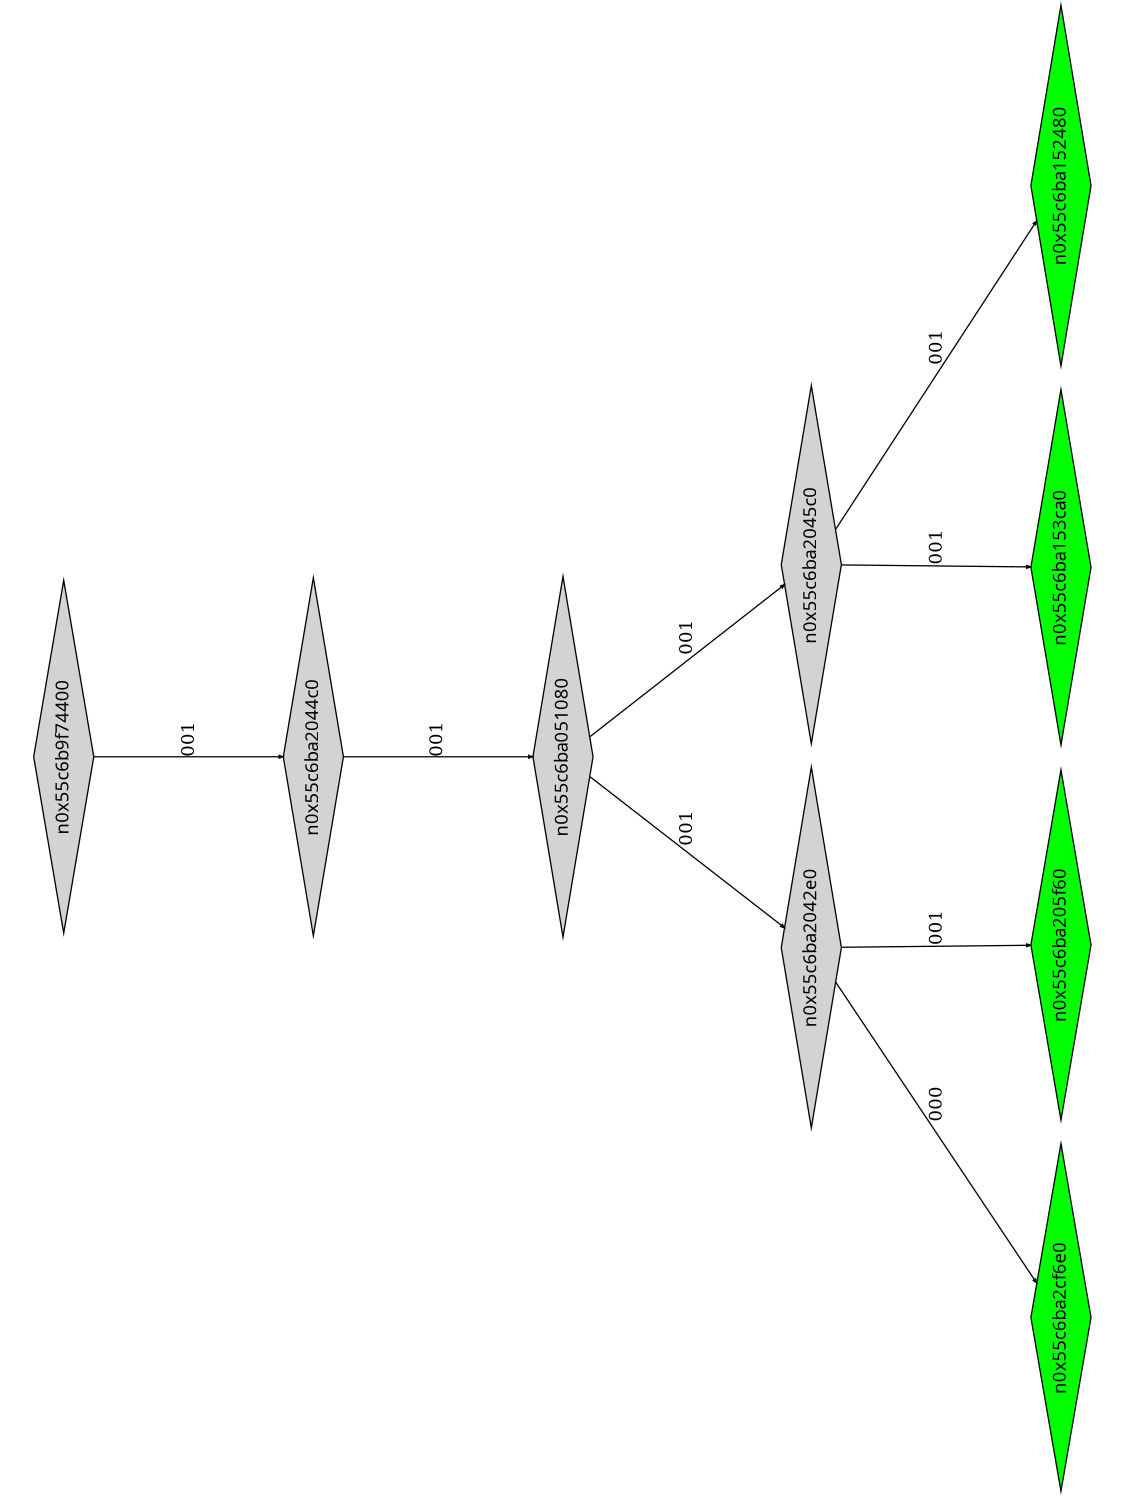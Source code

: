 digraph G {
	size="10,7.5";
	ratio=fill;
	rotate=90;
	center = "true";
	node [style="filled",width=.1,height=.1,fontname="Terminus"]
	edge [arrowsize=.3]
	n0x55c6b9f74400 [shape=diamond];
	n0x55c6b9f74400 -> n0x55c6ba2044c0 [label=001];
	n0x55c6ba2044c0 [shape=diamond];
	n0x55c6ba2044c0 -> n0x55c6ba051080 [label=001];
	n0x55c6ba051080 [shape=diamond];
	n0x55c6ba051080 -> n0x55c6ba2042e0 [label=001];
	n0x55c6ba051080 -> n0x55c6ba2045c0 [label=001];
	n0x55c6ba2045c0 [shape=diamond];
	n0x55c6ba2045c0 -> n0x55c6ba153ca0 [label=001];
	n0x55c6ba2045c0 -> n0x55c6ba152480 [label=001];
	n0x55c6ba152480 [shape=diamond,fillcolor=green];
	n0x55c6ba153ca0 [shape=diamond,fillcolor=green];
	n0x55c6ba2042e0 [shape=diamond];
	n0x55c6ba2042e0 -> n0x55c6ba2cf6e0 [label=000];
	n0x55c6ba2042e0 -> n0x55c6ba205f60 [label=001];
	n0x55c6ba205f60 [shape=diamond,fillcolor=green];
	n0x55c6ba2cf6e0 [shape=diamond,fillcolor=green];
}
